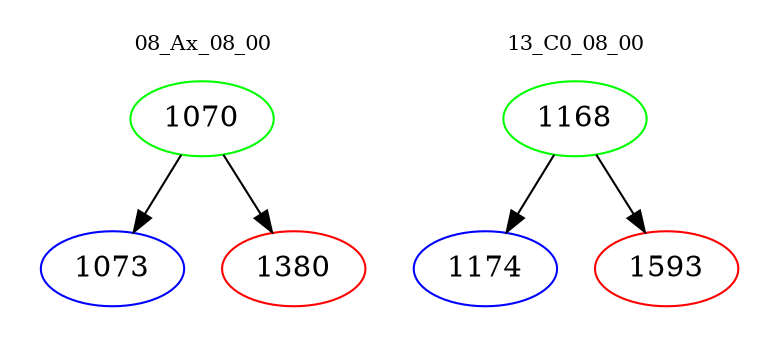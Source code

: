 digraph{
subgraph cluster_0 {
color = white
label = "08_Ax_08_00";
fontsize=10;
T0_1070 [label="1070", color="green"]
T0_1070 -> T0_1073 [color="black"]
T0_1073 [label="1073", color="blue"]
T0_1070 -> T0_1380 [color="black"]
T0_1380 [label="1380", color="red"]
}
subgraph cluster_1 {
color = white
label = "13_C0_08_00";
fontsize=10;
T1_1168 [label="1168", color="green"]
T1_1168 -> T1_1174 [color="black"]
T1_1174 [label="1174", color="blue"]
T1_1168 -> T1_1593 [color="black"]
T1_1593 [label="1593", color="red"]
}
}
